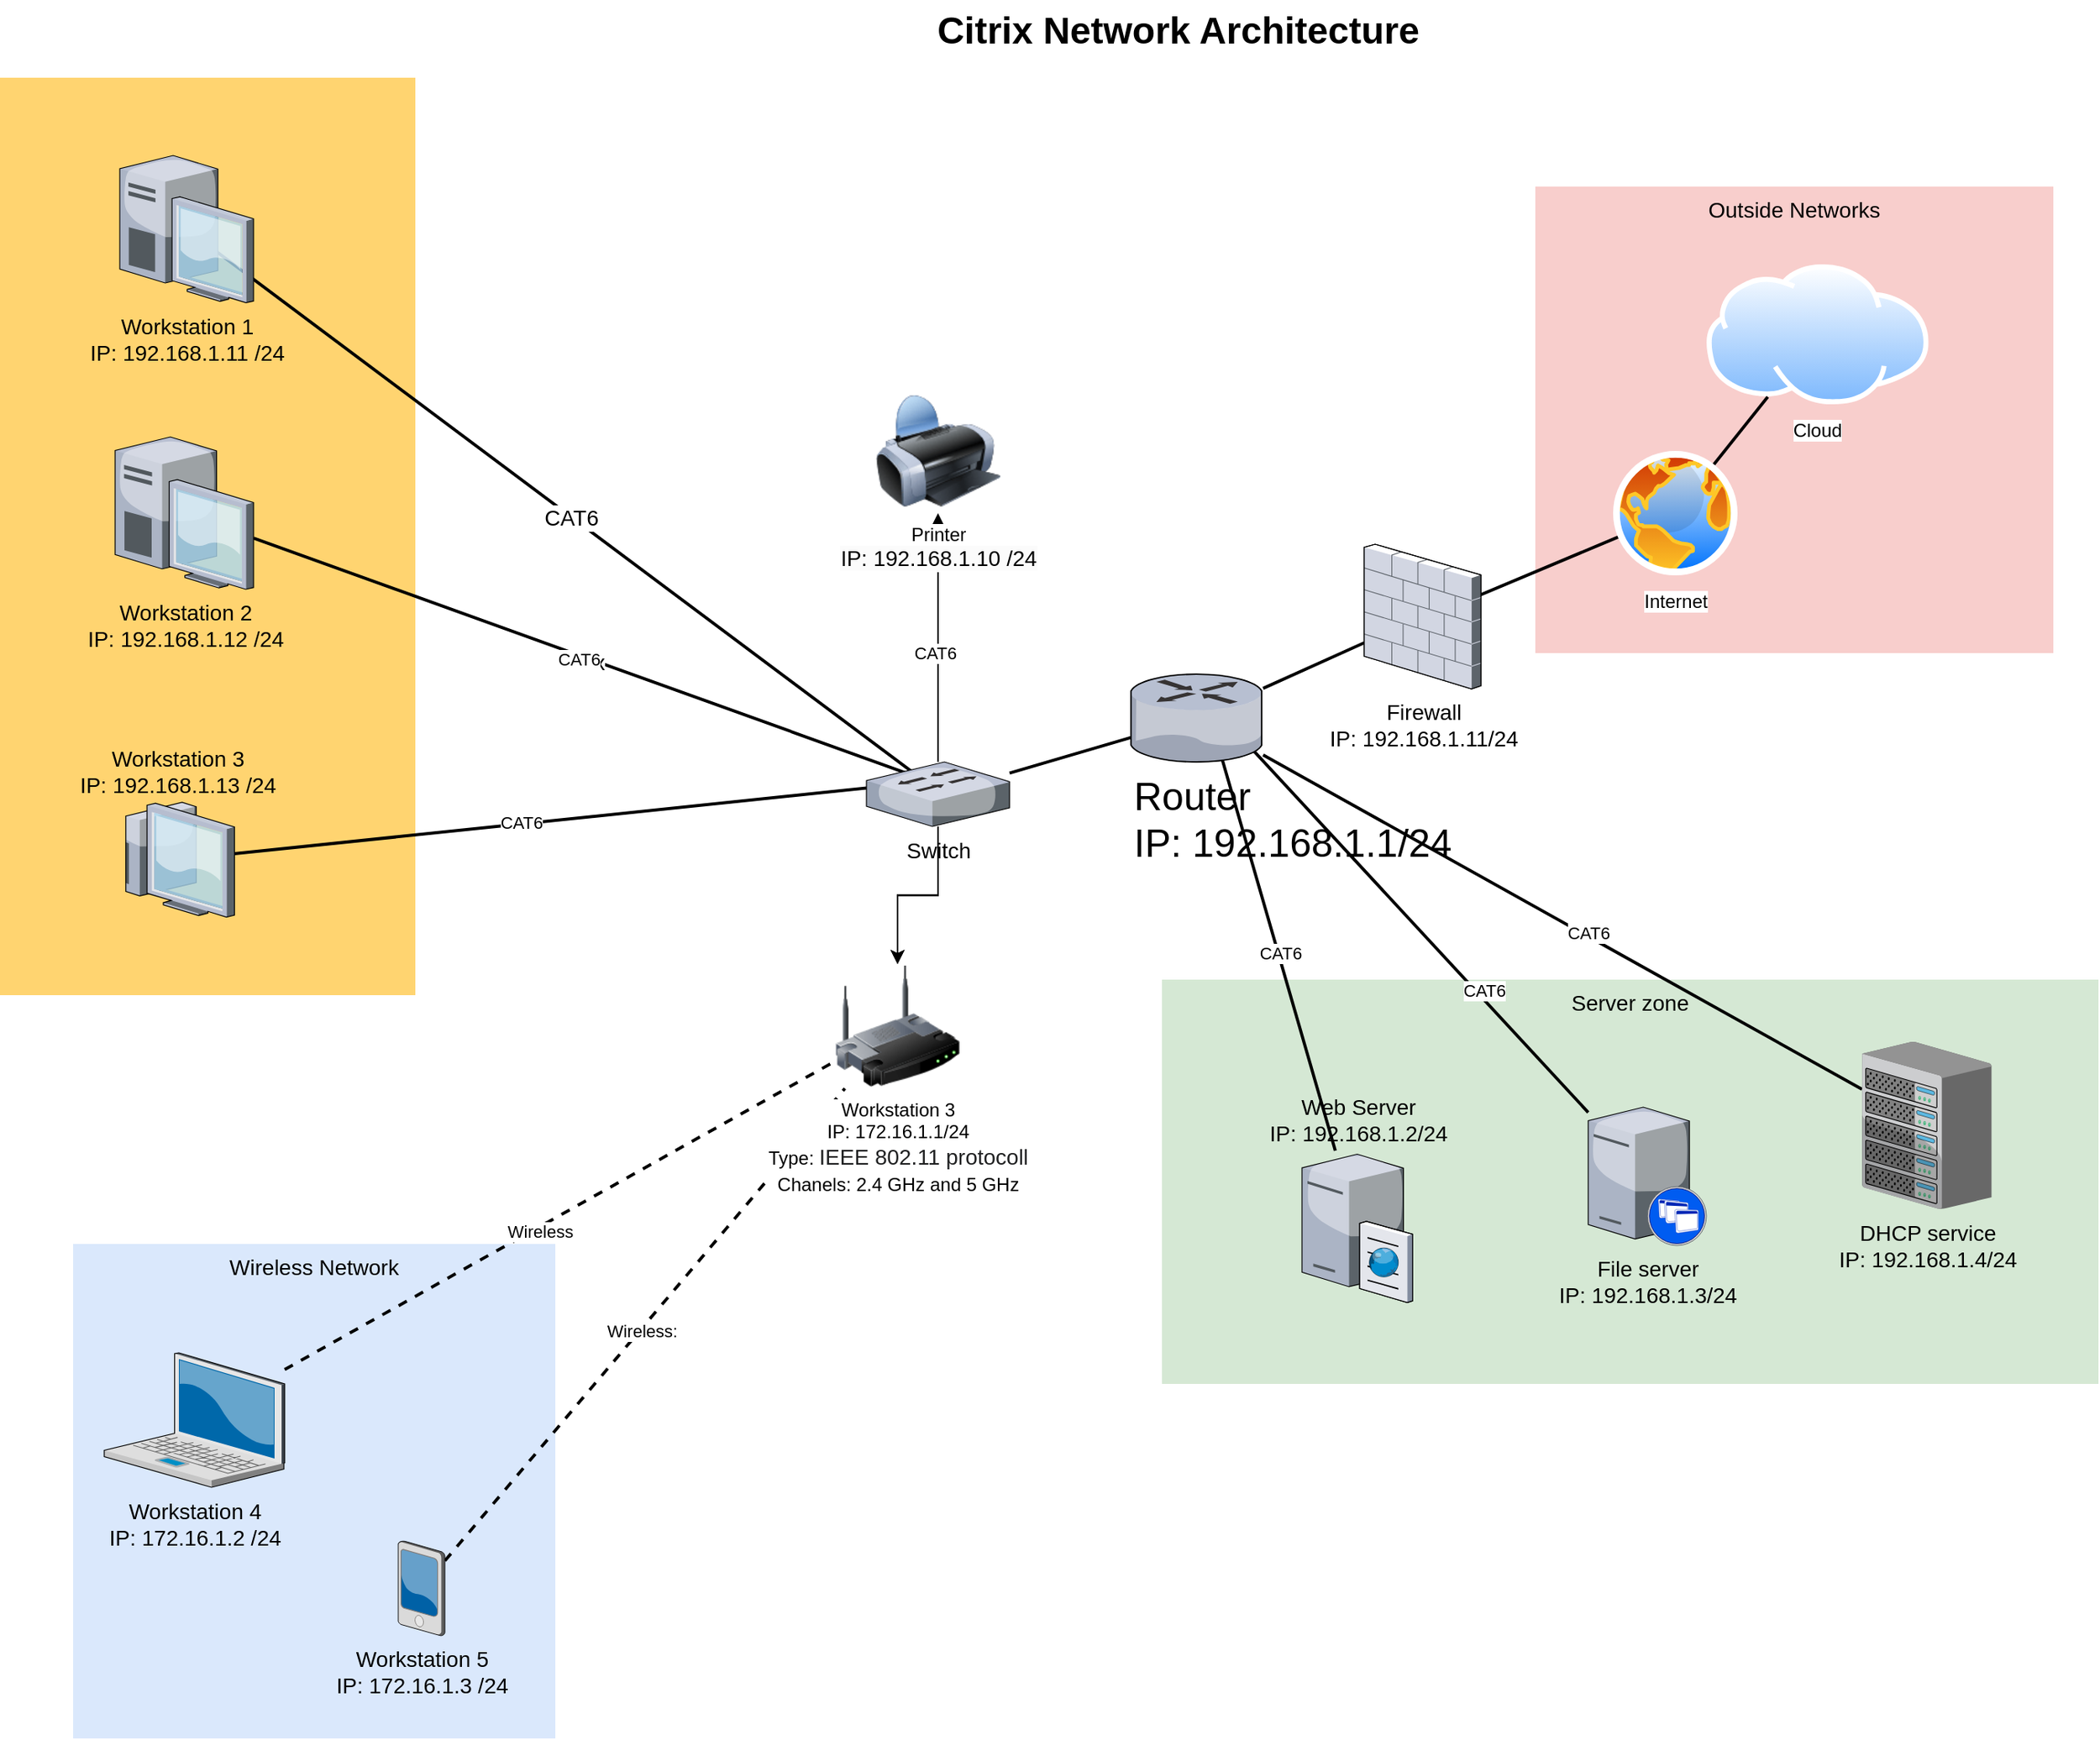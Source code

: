 <mxfile version="22.1.4" type="github">
  <diagram name="Page-1" id="e3a06f82-3646-2815-327d-82caf3d4e204">
    <mxGraphModel dx="1272" dy="708" grid="1" gridSize="10" guides="1" tooltips="1" connect="1" arrows="1" fold="1" page="1" pageScale="1.5" pageWidth="1169" pageHeight="826" background="none" math="0" shadow="0">
      <root>
        <mxCell id="0" style=";html=1;" />
        <mxCell id="1" style=";html=1;" parent="0" />
        <mxCell id="6a7d8f32e03d9370-61" value="Outside Networks" style="whiteSpace=wrap;html=1;fillColor=#f8cecc;fontSize=14;strokeColor=none;verticalAlign=top;" parent="1" vertex="1">
          <mxGeometry x="1160" y="150" width="333" height="300" as="geometry" />
        </mxCell>
        <mxCell id="6a7d8f32e03d9370-60" value="Server zone" style="whiteSpace=wrap;html=1;fillColor=#d5e8d4;fontSize=14;strokeColor=none;verticalAlign=top;" parent="1" vertex="1">
          <mxGeometry x="920" y="660" width="602" height="260" as="geometry" />
        </mxCell>
        <mxCell id="6a7d8f32e03d9370-58" value="Wireless Network" style="whiteSpace=wrap;html=1;fillColor=#dae8fc;fontSize=14;strokeColor=none;verticalAlign=top;" parent="1" vertex="1">
          <mxGeometry x="220" y="830" width="310" height="318" as="geometry" />
        </mxCell>
        <mxCell id="6a7d8f32e03d9370-57" value="" style="whiteSpace=wrap;html=1;fillColor=#FFD470;gradientColor=none;fontSize=14;strokeColor=none;verticalAlign=top;" parent="1" vertex="1">
          <mxGeometry x="173" y="80" width="267" height="590" as="geometry" />
        </mxCell>
        <mxCell id="6a7d8f32e03d9370-36" style="edgeStyle=none;rounded=0;html=1;startSize=10;endSize=10;jettySize=auto;orthogonalLoop=1;fontSize=14;endArrow=none;endFill=0;strokeWidth=2;dashed=1;" parent="1" source="6a7d8f32e03d9370-1" target="7LGUSim6RpRg3vRAFuTZ-2" edge="1">
          <mxGeometry relative="1" as="geometry">
            <mxPoint x="637" y="1014.192" as="targetPoint" />
          </mxGeometry>
        </mxCell>
        <mxCell id="7LGUSim6RpRg3vRAFuTZ-28" value="Wireless" style="edgeLabel;html=1;align=center;verticalAlign=middle;resizable=0;points=[];" vertex="1" connectable="0" parent="6a7d8f32e03d9370-36">
          <mxGeometry x="-0.082" y="-2" relative="1" as="geometry">
            <mxPoint as="offset" />
          </mxGeometry>
        </mxCell>
        <mxCell id="6a7d8f32e03d9370-1" value="Workstation 4&lt;br style=&quot;border-color: var(--border-color);&quot;&gt;IP: 172.16.1.2 /24" style="verticalLabelPosition=bottom;aspect=fixed;html=1;verticalAlign=top;strokeColor=none;shape=mxgraph.citrix.laptop_2;fillColor=#66B2FF;gradientColor=#0066CC;fontSize=14;" parent="1" vertex="1">
          <mxGeometry x="240.0" y="900" width="116" height="86.5" as="geometry" />
        </mxCell>
        <mxCell id="6a7d8f32e03d9370-33" value="x" style="edgeStyle=none;rounded=0;html=1;startSize=10;endSize=10;jettySize=auto;orthogonalLoop=1;fontSize=14;endArrow=none;endFill=0;strokeWidth=2;entryX=0.547;entryY=0.386;entryDx=0;entryDy=0;entryPerimeter=0;" parent="1" source="6a7d8f32e03d9370-4" target="6a7d8f32e03d9370-26" edge="1">
          <mxGeometry relative="1" as="geometry">
            <mxPoint x="637" y="365.147" as="targetPoint" />
          </mxGeometry>
        </mxCell>
        <mxCell id="7LGUSim6RpRg3vRAFuTZ-19" value="CAT6" style="edgeLabel;html=1;align=center;verticalAlign=middle;resizable=0;points=[];" vertex="1" connectable="0" parent="6a7d8f32e03d9370-33">
          <mxGeometry x="-0.056" y="-2" relative="1" as="geometry">
            <mxPoint as="offset" />
          </mxGeometry>
        </mxCell>
        <mxCell id="6a7d8f32e03d9370-4" value="Workstation 2&lt;br style=&quot;border-color: var(--border-color);&quot;&gt;IP: 192.168.1.12 /24" style="verticalLabelPosition=bottom;aspect=fixed;html=1;verticalAlign=top;strokeColor=none;shape=mxgraph.citrix.desktop;fillColor=#66B2FF;gradientColor=#0066CC;fontSize=14;" parent="1" vertex="1">
          <mxGeometry x="247.0" y="311.0" width="89" height="98" as="geometry" />
        </mxCell>
        <mxCell id="6a7d8f32e03d9370-37" style="edgeStyle=none;rounded=0;html=1;startSize=10;endSize=10;jettySize=auto;orthogonalLoop=1;fontSize=14;endArrow=none;endFill=0;strokeWidth=2;dashed=1;" parent="1" source="6a7d8f32e03d9370-6" target="7LGUSim6RpRg3vRAFuTZ-2" edge="1">
          <mxGeometry relative="1" as="geometry">
            <mxPoint x="630" y="1032" as="targetPoint" />
          </mxGeometry>
        </mxCell>
        <mxCell id="7LGUSim6RpRg3vRAFuTZ-27" value="Wireless:&amp;nbsp;" style="edgeLabel;html=1;align=center;verticalAlign=middle;resizable=0;points=[];" vertex="1" connectable="0" parent="6a7d8f32e03d9370-37">
          <mxGeometry x="-0.014" y="-2" relative="1" as="geometry">
            <mxPoint as="offset" />
          </mxGeometry>
        </mxCell>
        <mxCell id="6a7d8f32e03d9370-6" value="Workstation 5&lt;br style=&quot;border-color: var(--border-color);&quot;&gt;IP: 172.16.1.3 /24" style="verticalLabelPosition=bottom;aspect=fixed;html=1;verticalAlign=top;strokeColor=none;shape=mxgraph.citrix.pda;fillColor=#66B2FF;gradientColor=#0066CC;fontSize=14;" parent="1" vertex="1">
          <mxGeometry x="429.0" y="1021" width="30" height="61" as="geometry" />
        </mxCell>
        <mxCell id="6a7d8f32e03d9370-39" style="edgeStyle=none;rounded=0;html=1;startSize=10;endSize=10;jettySize=auto;orthogonalLoop=1;fontSize=14;endArrow=none;endFill=0;strokeWidth=2;entryX=0.6;entryY=0.338;entryDx=0;entryDy=0;entryPerimeter=0;" parent="1" source="6a7d8f32e03d9370-8" target="6a7d8f32e03d9370-13" edge="1">
          <mxGeometry relative="1" as="geometry">
            <mxPoint x="737" y="846" as="targetPoint" />
          </mxGeometry>
        </mxCell>
        <mxCell id="7LGUSim6RpRg3vRAFuTZ-30" value="CAT6" style="edgeLabel;html=1;align=center;verticalAlign=middle;resizable=0;points=[];" vertex="1" connectable="0" parent="6a7d8f32e03d9370-39">
          <mxGeometry x="-0.42" y="-5" relative="1" as="geometry">
            <mxPoint y="1" as="offset" />
          </mxGeometry>
        </mxCell>
        <mxCell id="6a7d8f32e03d9370-8" value="File server&lt;br&gt;IP: 192.168.1.3/24" style="verticalLabelPosition=bottom;aspect=fixed;html=1;verticalAlign=top;strokeColor=none;shape=mxgraph.citrix.xenapp_server;fillColor=#66B2FF;gradientColor=#0066CC;fontSize=14;" parent="1" vertex="1">
          <mxGeometry x="1194" y="742" width="76" height="89" as="geometry" />
        </mxCell>
        <mxCell id="6a7d8f32e03d9370-50" style="edgeStyle=none;rounded=0;html=1;startSize=10;endSize=10;jettySize=auto;orthogonalLoop=1;fontSize=14;endArrow=none;endFill=0;strokeWidth=2;" parent="1" source="6a7d8f32e03d9370-13" target="6a7d8f32e03d9370-16" edge="1">
          <mxGeometry relative="1" as="geometry" />
        </mxCell>
        <mxCell id="7LGUSim6RpRg3vRAFuTZ-33" value="CAT6" style="edgeLabel;html=1;align=center;verticalAlign=middle;resizable=0;points=[];" vertex="1" connectable="0" parent="6a7d8f32e03d9370-50">
          <mxGeometry x="0.077" y="2" relative="1" as="geometry">
            <mxPoint as="offset" />
          </mxGeometry>
        </mxCell>
        <mxCell id="6a7d8f32e03d9370-51" style="edgeStyle=none;rounded=0;html=1;startSize=10;endSize=10;jettySize=auto;orthogonalLoop=1;fontSize=14;endArrow=none;endFill=0;strokeWidth=2;exitX=0.582;exitY=0.404;exitDx=0;exitDy=0;exitPerimeter=0;" parent="1" source="6a7d8f32e03d9370-13" target="6a7d8f32e03d9370-15" edge="1">
          <mxGeometry relative="1" as="geometry" />
        </mxCell>
        <mxCell id="7LGUSim6RpRg3vRAFuTZ-29" value="CAT6" style="edgeLabel;html=1;align=center;verticalAlign=middle;resizable=0;points=[];" vertex="1" connectable="0" parent="6a7d8f32e03d9370-51">
          <mxGeometry x="0.103" y="1" relative="1" as="geometry">
            <mxPoint as="offset" />
          </mxGeometry>
        </mxCell>
        <mxCell id="6a7d8f32e03d9370-52" style="edgeStyle=none;rounded=0;html=1;startSize=10;endSize=10;jettySize=auto;orthogonalLoop=1;fontSize=14;endArrow=none;endFill=0;strokeWidth=2;" parent="1" source="6a7d8f32e03d9370-13" target="6a7d8f32e03d9370-26" edge="1">
          <mxGeometry relative="1" as="geometry" />
        </mxCell>
        <mxCell id="6a7d8f32e03d9370-15" value="Web Server&lt;br&gt;IP: 192.168.1.2/24" style="verticalLabelPosition=top;aspect=fixed;html=1;verticalAlign=bottom;strokeColor=none;shape=mxgraph.citrix.cache_server;fillColor=#66B2FF;gradientColor=#0066CC;fontSize=14;labelPosition=center;align=center;" parent="1" vertex="1">
          <mxGeometry x="1010" y="770" width="71" height="97.5" as="geometry" />
        </mxCell>
        <mxCell id="6a7d8f32e03d9370-16" value="DHCP service&lt;br&gt;IP: 192.168.1.4/24" style="verticalLabelPosition=bottom;aspect=fixed;html=1;verticalAlign=top;strokeColor=none;shape=mxgraph.citrix.chassis;fillColor=#66B2FF;gradientColor=#0066CC;fontSize=14;" parent="1" vertex="1">
          <mxGeometry x="1370" y="700" width="83.27" height="107.5" as="geometry" />
        </mxCell>
        <mxCell id="6a7d8f32e03d9370-48" style="edgeStyle=none;rounded=0;html=1;startSize=10;endSize=10;jettySize=auto;orthogonalLoop=1;fontSize=14;endArrow=none;endFill=0;strokeWidth=2;" parent="1" source="6a7d8f32e03d9370-21" target="6a7d8f32e03d9370-13" edge="1">
          <mxGeometry relative="1" as="geometry" />
        </mxCell>
        <mxCell id="6a7d8f32e03d9370-53" style="edgeStyle=none;rounded=0;html=1;startSize=10;endSize=10;jettySize=auto;orthogonalLoop=1;fontSize=14;endArrow=none;endFill=0;strokeWidth=2;exitX=0.359;exitY=0.321;exitDx=0;exitDy=0;exitPerimeter=0;" parent="1" source="6a7d8f32e03d9370-26" target="6a7d8f32e03d9370-29" edge="1">
          <mxGeometry relative="1" as="geometry" />
        </mxCell>
        <mxCell id="7LGUSim6RpRg3vRAFuTZ-20" value="CAT6" style="edgeLabel;html=1;align=center;verticalAlign=middle;resizable=0;points=[];" vertex="1" connectable="0" parent="6a7d8f32e03d9370-53">
          <mxGeometry x="0.156" y="-1" relative="1" as="geometry">
            <mxPoint x="-1" as="offset" />
          </mxGeometry>
        </mxCell>
        <mxCell id="7LGUSim6RpRg3vRAFuTZ-3" style="edgeStyle=orthogonalEdgeStyle;rounded=0;orthogonalLoop=1;jettySize=auto;html=1;" edge="1" parent="1" source="6a7d8f32e03d9370-26" target="7LGUSim6RpRg3vRAFuTZ-2">
          <mxGeometry relative="1" as="geometry" />
        </mxCell>
        <mxCell id="6a7d8f32e03d9370-29" value="Workstation 3&lt;br style=&quot;border-color: var(--border-color);&quot;&gt;IP: 192.168.1.13 /24&lt;br&gt;" style="verticalLabelPosition=top;aspect=fixed;html=1;verticalAlign=bottom;strokeColor=none;shape=mxgraph.citrix.thin_client;fillColor=#66B2FF;gradientColor=#0066CC;fontSize=14;labelPosition=center;align=center;" parent="1" vertex="1">
          <mxGeometry x="250" y="546" width="73.75" height="73.75" as="geometry" />
        </mxCell>
        <mxCell id="6a7d8f32e03d9370-62" value="Citrix Network Architecture" style="text;strokeColor=none;fillColor=none;html=1;fontSize=24;fontStyle=1;verticalAlign=middle;align=center;" parent="1" vertex="1">
          <mxGeometry x="499" y="30" width="861" height="40" as="geometry" />
        </mxCell>
        <mxCell id="7LGUSim6RpRg3vRAFuTZ-2" value="Workstation 3&lt;br style=&quot;border-color: var(--border-color); font-size: 14px; background-color: rgb(251, 251, 251);&quot;&gt;IP: 172.16.1.1/24&lt;br&gt;Type:&amp;nbsp;&lt;span style=&quot;color: rgb(32, 33, 34); font-family: sans-serif; font-size: 14px; text-align: start;&quot;&gt;IEEE 802.11 protocoll&lt;br&gt;&lt;/span&gt;Chanels: 2.4 GHz and 5 GHz&lt;span style=&quot;font-size: 14px; background-color: rgb(251, 251, 251);&quot;&gt;&lt;br&gt;&lt;/span&gt;" style="image;html=1;image=img/lib/clip_art/networking/Wireless_Router_128x128.png" vertex="1" parent="1">
          <mxGeometry x="710" y="650" width="80" height="80" as="geometry" />
        </mxCell>
        <mxCell id="7LGUSim6RpRg3vRAFuTZ-6" value="CAT6" style="edgeStyle=none;rounded=0;html=1;startSize=10;endSize=10;jettySize=auto;orthogonalLoop=1;fontSize=14;endArrow=none;endFill=0;strokeWidth=2;exitX=0.723;exitY=0.653;exitDx=0;exitDy=0;exitPerimeter=0;entryX=0.42;entryY=0.321;entryDx=0;entryDy=0;entryPerimeter=0;" edge="1" parent="1" source="6a7d8f32e03d9370-5" target="6a7d8f32e03d9370-26">
          <mxGeometry relative="1" as="geometry">
            <mxPoint x="320" y="220" as="sourcePoint" />
            <mxPoint x="786" y="532" as="targetPoint" />
          </mxGeometry>
        </mxCell>
        <mxCell id="6a7d8f32e03d9370-5" value="Workstation 1&lt;br&gt;IP: 192.168.1.11 /24" style="verticalLabelPosition=bottom;aspect=fixed;html=1;verticalAlign=top;strokeColor=none;shape=mxgraph.citrix.desktop;fillColor=#66B2FF;gradientColor=#0066CC;fontSize=14;" parent="1" vertex="1">
          <mxGeometry x="250" y="130" width="86" height="94.7" as="geometry" />
        </mxCell>
        <mxCell id="7LGUSim6RpRg3vRAFuTZ-7" value="Cloud" style="image;aspect=fixed;perimeter=ellipsePerimeter;html=1;align=center;shadow=0;dashed=0;spacingTop=3;image=img/lib/active_directory/internet_cloud.svg;" vertex="1" parent="1">
          <mxGeometry x="1270" y="200" width="142.86" height="90" as="geometry" />
        </mxCell>
        <mxCell id="7LGUSim6RpRg3vRAFuTZ-8" value="Internet" style="image;aspect=fixed;perimeter=ellipsePerimeter;html=1;align=center;shadow=0;dashed=0;spacingTop=3;image=img/lib/active_directory/internet_globe.svg;" vertex="1" parent="1">
          <mxGeometry x="1210" y="320" width="80" height="80" as="geometry" />
        </mxCell>
        <mxCell id="7LGUSim6RpRg3vRAFuTZ-23" value="" style="edgeStyle=orthogonalEdgeStyle;rounded=0;orthogonalLoop=1;jettySize=auto;html=1;" edge="1" parent="1" source="6a7d8f32e03d9370-26" target="7LGUSim6RpRg3vRAFuTZ-2">
          <mxGeometry relative="1" as="geometry" />
        </mxCell>
        <mxCell id="7LGUSim6RpRg3vRAFuTZ-25" style="edgeStyle=orthogonalEdgeStyle;rounded=0;orthogonalLoop=1;jettySize=auto;html=1;" edge="1" parent="1" source="6a7d8f32e03d9370-26" target="7LGUSim6RpRg3vRAFuTZ-24">
          <mxGeometry relative="1" as="geometry" />
        </mxCell>
        <mxCell id="7LGUSim6RpRg3vRAFuTZ-26" value="CAT6" style="edgeLabel;html=1;align=center;verticalAlign=middle;resizable=0;points=[];" vertex="1" connectable="0" parent="7LGUSim6RpRg3vRAFuTZ-25">
          <mxGeometry x="-0.117" y="2" relative="1" as="geometry">
            <mxPoint as="offset" />
          </mxGeometry>
        </mxCell>
        <mxCell id="6a7d8f32e03d9370-26" value="Switch&lt;br&gt;" style="verticalLabelPosition=bottom;aspect=fixed;html=1;verticalAlign=top;strokeColor=none;shape=mxgraph.citrix.switch;fillColor=#66B2FF;gradientColor=#0066CC;fontSize=14;" parent="1" vertex="1">
          <mxGeometry x="730" y="520" width="92" height="41.5" as="geometry" />
        </mxCell>
        <mxCell id="7LGUSim6RpRg3vRAFuTZ-11" style="edgeStyle=none;rounded=0;html=1;startSize=10;endSize=10;jettySize=auto;orthogonalLoop=1;fontSize=14;endArrow=none;endFill=0;strokeWidth=2;entryX=0.413;entryY=0.548;entryDx=0;entryDy=0;entryPerimeter=0;" edge="1" parent="1" source="7LGUSim6RpRg3vRAFuTZ-8" target="6a7d8f32e03d9370-21">
          <mxGeometry relative="1" as="geometry">
            <mxPoint x="1019" y="479" as="sourcePoint" />
            <mxPoint x="975" y="495" as="targetPoint" />
          </mxGeometry>
        </mxCell>
        <mxCell id="7LGUSim6RpRg3vRAFuTZ-13" style="edgeStyle=none;rounded=0;html=1;startSize=10;endSize=10;jettySize=auto;orthogonalLoop=1;fontSize=14;endArrow=none;endFill=0;strokeWidth=2;" edge="1" parent="1" source="7LGUSim6RpRg3vRAFuTZ-7" target="7LGUSim6RpRg3vRAFuTZ-8">
          <mxGeometry relative="1" as="geometry">
            <mxPoint x="1424" y="280" as="sourcePoint" />
            <mxPoint x="1250" y="363" as="targetPoint" />
          </mxGeometry>
        </mxCell>
        <mxCell id="6a7d8f32e03d9370-21" value="Firewall&lt;br&gt;IP: 192.168.1.11/24" style="verticalLabelPosition=bottom;aspect=fixed;html=1;verticalAlign=top;strokeColor=none;shape=mxgraph.citrix.firewall;fillColor=#66B2FF;gradientColor=#0066CC;fontSize=14;" parent="1" vertex="1">
          <mxGeometry x="1050" y="380" width="75" height="93" as="geometry" />
        </mxCell>
        <mxCell id="6a7d8f32e03d9370-13" value="&lt;div style=&quot;&quot;&gt;&lt;span style=&quot;font-size: 25px; background-color: initial;&quot;&gt;Router&amp;nbsp;&lt;/span&gt;&lt;/div&gt;&lt;font style=&quot;font-size: 25px;&quot;&gt;&lt;div style=&quot;&quot;&gt;&lt;span style=&quot;background-color: initial;&quot;&gt;IP: 192.168.1.1/24&lt;/span&gt;&lt;/div&gt;&lt;/font&gt;" style="verticalLabelPosition=bottom;aspect=fixed;html=1;verticalAlign=top;strokeColor=none;shape=mxgraph.citrix.router;fillColor=#66B2FF;gradientColor=#0066CC;fontSize=14;align=left;" parent="1" vertex="1">
          <mxGeometry x="900" y="463.59" width="85" height="56.41" as="geometry" />
        </mxCell>
        <mxCell id="7LGUSim6RpRg3vRAFuTZ-24" value="Printer&lt;br style=&quot;border-color: var(--border-color); font-size: 14px; background-color: rgb(251, 251, 251);&quot;&gt;&lt;span style=&quot;font-size: 14px; background-color: rgb(251, 251, 251);&quot;&gt;IP: 192.168.1.10 /24&lt;/span&gt;" style="image;html=1;image=img/lib/clip_art/computers/Printer_128x128.png" vertex="1" parent="1">
          <mxGeometry x="736" y="280" width="80" height="80" as="geometry" />
        </mxCell>
      </root>
    </mxGraphModel>
  </diagram>
</mxfile>
